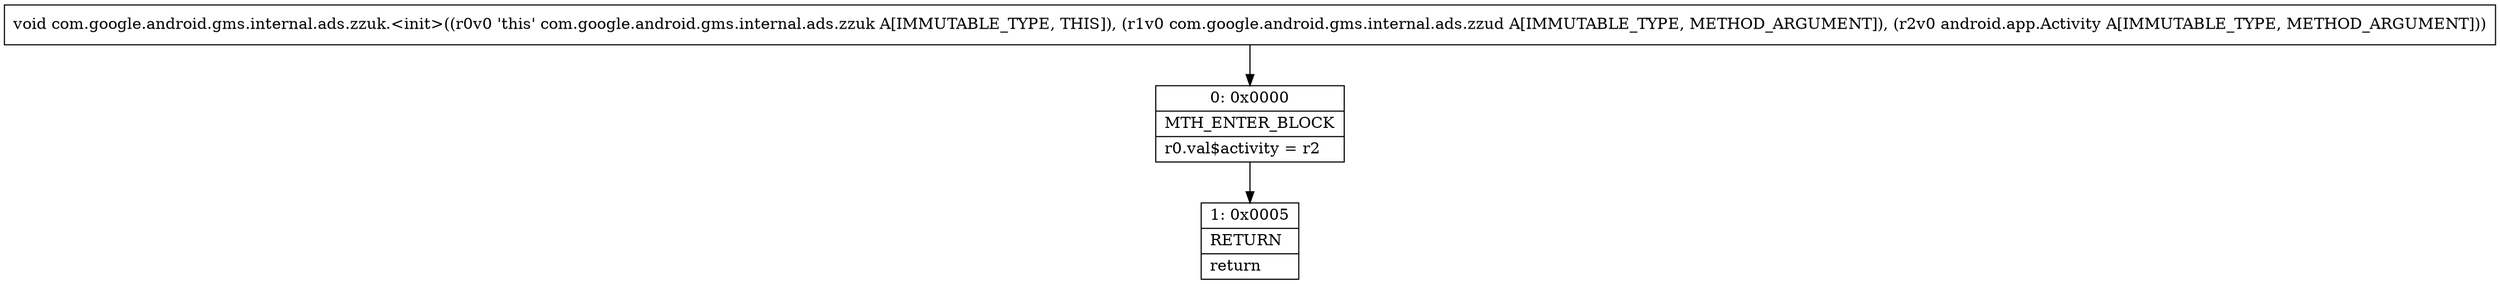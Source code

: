 digraph "CFG forcom.google.android.gms.internal.ads.zzuk.\<init\>(Lcom\/google\/android\/gms\/internal\/ads\/zzud;Landroid\/app\/Activity;)V" {
Node_0 [shape=record,label="{0\:\ 0x0000|MTH_ENTER_BLOCK\l|r0.val$activity = r2\l}"];
Node_1 [shape=record,label="{1\:\ 0x0005|RETURN\l|return\l}"];
MethodNode[shape=record,label="{void com.google.android.gms.internal.ads.zzuk.\<init\>((r0v0 'this' com.google.android.gms.internal.ads.zzuk A[IMMUTABLE_TYPE, THIS]), (r1v0 com.google.android.gms.internal.ads.zzud A[IMMUTABLE_TYPE, METHOD_ARGUMENT]), (r2v0 android.app.Activity A[IMMUTABLE_TYPE, METHOD_ARGUMENT])) }"];
MethodNode -> Node_0;
Node_0 -> Node_1;
}

